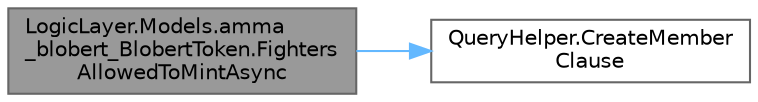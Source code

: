 digraph "LogicLayer.Models.amma_blobert_BlobertToken.FightersAllowedToMintAsync"
{
 // LATEX_PDF_SIZE
  bgcolor="transparent";
  edge [fontname=Helvetica,fontsize=10,labelfontname=Helvetica,labelfontsize=10];
  node [fontname=Helvetica,fontsize=10,shape=box,height=0.2,width=0.4];
  rankdir="LR";
  Node1 [id="Node000001",label="LogicLayer.Models.amma\l_blobert_BlobertToken.Fighters\lAllowedToMintAsync",height=0.2,width=0.4,color="gray40", fillcolor="grey60", style="filled", fontcolor="black",tooltip="Checks if this wallet can actually mint the given blobert."];
  Node1 -> Node2 [id="edge1_Node000001_Node000002",color="steelblue1",style="solid",tooltip=" "];
  Node2 [id="Node000002",label="QueryHelper.CreateMember\lClause",height=0.2,width=0.4,color="grey40", fillcolor="white", style="filled",URL="$class_query_helper.html#abf830105af898916c74f170b27fe3242",tooltip="Creates a MemberClause for querying specific members of a model."];
}
